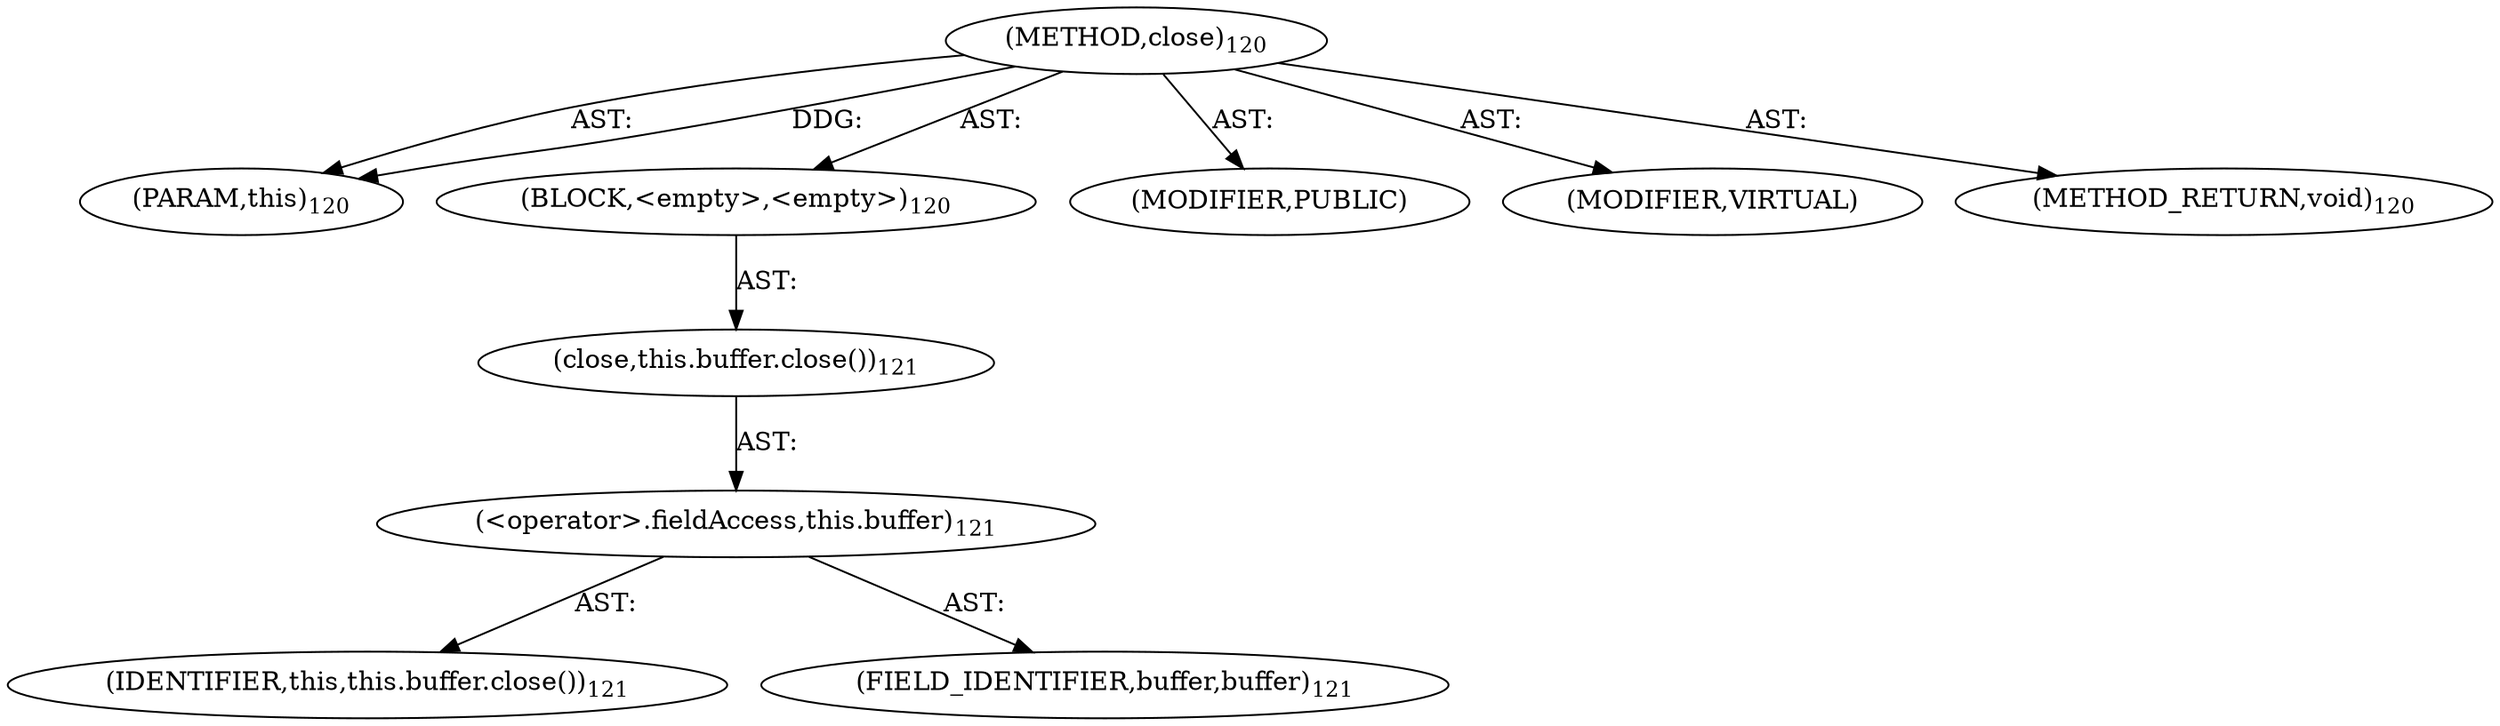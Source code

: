 digraph "close" {  
"111669149700" [label = <(METHOD,close)<SUB>120</SUB>> ]
"115964116993" [label = <(PARAM,this)<SUB>120</SUB>> ]
"25769803780" [label = <(BLOCK,&lt;empty&gt;,&lt;empty&gt;)<SUB>120</SUB>> ]
"30064771098" [label = <(close,this.buffer.close())<SUB>121</SUB>> ]
"30064771099" [label = <(&lt;operator&gt;.fieldAccess,this.buffer)<SUB>121</SUB>> ]
"68719476738" [label = <(IDENTIFIER,this,this.buffer.close())<SUB>121</SUB>> ]
"55834574860" [label = <(FIELD_IDENTIFIER,buffer,buffer)<SUB>121</SUB>> ]
"133143986193" [label = <(MODIFIER,PUBLIC)> ]
"133143986194" [label = <(MODIFIER,VIRTUAL)> ]
"128849018884" [label = <(METHOD_RETURN,void)<SUB>120</SUB>> ]
  "111669149700" -> "115964116993"  [ label = "AST: "] 
  "111669149700" -> "25769803780"  [ label = "AST: "] 
  "111669149700" -> "133143986193"  [ label = "AST: "] 
  "111669149700" -> "133143986194"  [ label = "AST: "] 
  "111669149700" -> "128849018884"  [ label = "AST: "] 
  "25769803780" -> "30064771098"  [ label = "AST: "] 
  "30064771098" -> "30064771099"  [ label = "AST: "] 
  "30064771099" -> "68719476738"  [ label = "AST: "] 
  "30064771099" -> "55834574860"  [ label = "AST: "] 
  "111669149700" -> "115964116993"  [ label = "DDG: "] 
}
